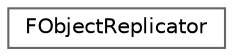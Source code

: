 digraph "Graphical Class Hierarchy"
{
 // INTERACTIVE_SVG=YES
 // LATEX_PDF_SIZE
  bgcolor="transparent";
  edge [fontname=Helvetica,fontsize=10,labelfontname=Helvetica,labelfontsize=10];
  node [fontname=Helvetica,fontsize=10,shape=box,height=0.2,width=0.4];
  rankdir="LR";
  Node0 [id="Node000000",label="FObjectReplicator",height=0.2,width=0.4,color="grey40", fillcolor="white", style="filled",URL="$d6/d60/classFObjectReplicator.html",tooltip="Represents an object that is currently being replicated or handling RPCs."];
}
